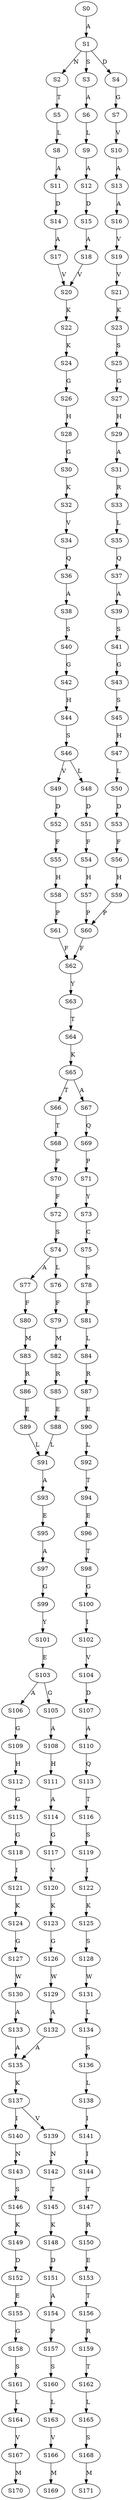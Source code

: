 strict digraph  {
	S0 -> S1 [ label = A ];
	S1 -> S2 [ label = N ];
	S1 -> S3 [ label = S ];
	S1 -> S4 [ label = D ];
	S2 -> S5 [ label = T ];
	S3 -> S6 [ label = A ];
	S4 -> S7 [ label = G ];
	S5 -> S8 [ label = L ];
	S6 -> S9 [ label = L ];
	S7 -> S10 [ label = V ];
	S8 -> S11 [ label = A ];
	S9 -> S12 [ label = A ];
	S10 -> S13 [ label = A ];
	S11 -> S14 [ label = D ];
	S12 -> S15 [ label = D ];
	S13 -> S16 [ label = A ];
	S14 -> S17 [ label = A ];
	S15 -> S18 [ label = A ];
	S16 -> S19 [ label = V ];
	S17 -> S20 [ label = V ];
	S18 -> S20 [ label = V ];
	S19 -> S21 [ label = V ];
	S20 -> S22 [ label = K ];
	S21 -> S23 [ label = K ];
	S22 -> S24 [ label = K ];
	S23 -> S25 [ label = S ];
	S24 -> S26 [ label = G ];
	S25 -> S27 [ label = G ];
	S26 -> S28 [ label = H ];
	S27 -> S29 [ label = H ];
	S28 -> S30 [ label = G ];
	S29 -> S31 [ label = A ];
	S30 -> S32 [ label = K ];
	S31 -> S33 [ label = R ];
	S32 -> S34 [ label = V ];
	S33 -> S35 [ label = L ];
	S34 -> S36 [ label = Q ];
	S35 -> S37 [ label = Q ];
	S36 -> S38 [ label = A ];
	S37 -> S39 [ label = A ];
	S38 -> S40 [ label = S ];
	S39 -> S41 [ label = S ];
	S40 -> S42 [ label = G ];
	S41 -> S43 [ label = G ];
	S42 -> S44 [ label = H ];
	S43 -> S45 [ label = S ];
	S44 -> S46 [ label = S ];
	S45 -> S47 [ label = H ];
	S46 -> S48 [ label = L ];
	S46 -> S49 [ label = V ];
	S47 -> S50 [ label = L ];
	S48 -> S51 [ label = D ];
	S49 -> S52 [ label = D ];
	S50 -> S53 [ label = D ];
	S51 -> S54 [ label = F ];
	S52 -> S55 [ label = F ];
	S53 -> S56 [ label = F ];
	S54 -> S57 [ label = H ];
	S55 -> S58 [ label = H ];
	S56 -> S59 [ label = H ];
	S57 -> S60 [ label = P ];
	S58 -> S61 [ label = P ];
	S59 -> S60 [ label = P ];
	S60 -> S62 [ label = F ];
	S61 -> S62 [ label = F ];
	S62 -> S63 [ label = Y ];
	S63 -> S64 [ label = T ];
	S64 -> S65 [ label = K ];
	S65 -> S66 [ label = T ];
	S65 -> S67 [ label = A ];
	S66 -> S68 [ label = T ];
	S67 -> S69 [ label = Q ];
	S68 -> S70 [ label = P ];
	S69 -> S71 [ label = P ];
	S70 -> S72 [ label = F ];
	S71 -> S73 [ label = Y ];
	S72 -> S74 [ label = S ];
	S73 -> S75 [ label = C ];
	S74 -> S76 [ label = L ];
	S74 -> S77 [ label = A ];
	S75 -> S78 [ label = S ];
	S76 -> S79 [ label = F ];
	S77 -> S80 [ label = F ];
	S78 -> S81 [ label = F ];
	S79 -> S82 [ label = M ];
	S80 -> S83 [ label = M ];
	S81 -> S84 [ label = L ];
	S82 -> S85 [ label = R ];
	S83 -> S86 [ label = R ];
	S84 -> S87 [ label = R ];
	S85 -> S88 [ label = E ];
	S86 -> S89 [ label = E ];
	S87 -> S90 [ label = E ];
	S88 -> S91 [ label = L ];
	S89 -> S91 [ label = L ];
	S90 -> S92 [ label = L ];
	S91 -> S93 [ label = A ];
	S92 -> S94 [ label = T ];
	S93 -> S95 [ label = E ];
	S94 -> S96 [ label = E ];
	S95 -> S97 [ label = A ];
	S96 -> S98 [ label = T ];
	S97 -> S99 [ label = G ];
	S98 -> S100 [ label = G ];
	S99 -> S101 [ label = Y ];
	S100 -> S102 [ label = I ];
	S101 -> S103 [ label = E ];
	S102 -> S104 [ label = V ];
	S103 -> S105 [ label = G ];
	S103 -> S106 [ label = A ];
	S104 -> S107 [ label = D ];
	S105 -> S108 [ label = A ];
	S106 -> S109 [ label = G ];
	S107 -> S110 [ label = A ];
	S108 -> S111 [ label = H ];
	S109 -> S112 [ label = H ];
	S110 -> S113 [ label = Q ];
	S111 -> S114 [ label = A ];
	S112 -> S115 [ label = G ];
	S113 -> S116 [ label = T ];
	S114 -> S117 [ label = G ];
	S115 -> S118 [ label = G ];
	S116 -> S119 [ label = S ];
	S117 -> S120 [ label = V ];
	S118 -> S121 [ label = I ];
	S119 -> S122 [ label = I ];
	S120 -> S123 [ label = K ];
	S121 -> S124 [ label = K ];
	S122 -> S125 [ label = K ];
	S123 -> S126 [ label = G ];
	S124 -> S127 [ label = G ];
	S125 -> S128 [ label = S ];
	S126 -> S129 [ label = W ];
	S127 -> S130 [ label = W ];
	S128 -> S131 [ label = W ];
	S129 -> S132 [ label = A ];
	S130 -> S133 [ label = A ];
	S131 -> S134 [ label = L ];
	S132 -> S135 [ label = A ];
	S133 -> S135 [ label = A ];
	S134 -> S136 [ label = S ];
	S135 -> S137 [ label = K ];
	S136 -> S138 [ label = L ];
	S137 -> S139 [ label = V ];
	S137 -> S140 [ label = I ];
	S138 -> S141 [ label = I ];
	S139 -> S142 [ label = N ];
	S140 -> S143 [ label = N ];
	S141 -> S144 [ label = I ];
	S142 -> S145 [ label = T ];
	S143 -> S146 [ label = S ];
	S144 -> S147 [ label = T ];
	S145 -> S148 [ label = K ];
	S146 -> S149 [ label = K ];
	S147 -> S150 [ label = R ];
	S148 -> S151 [ label = D ];
	S149 -> S152 [ label = D ];
	S150 -> S153 [ label = E ];
	S151 -> S154 [ label = A ];
	S152 -> S155 [ label = E ];
	S153 -> S156 [ label = T ];
	S154 -> S157 [ label = P ];
	S155 -> S158 [ label = G ];
	S156 -> S159 [ label = R ];
	S157 -> S160 [ label = S ];
	S158 -> S161 [ label = S ];
	S159 -> S162 [ label = T ];
	S160 -> S163 [ label = L ];
	S161 -> S164 [ label = L ];
	S162 -> S165 [ label = L ];
	S163 -> S166 [ label = V ];
	S164 -> S167 [ label = V ];
	S165 -> S168 [ label = S ];
	S166 -> S169 [ label = M ];
	S167 -> S170 [ label = M ];
	S168 -> S171 [ label = M ];
}
